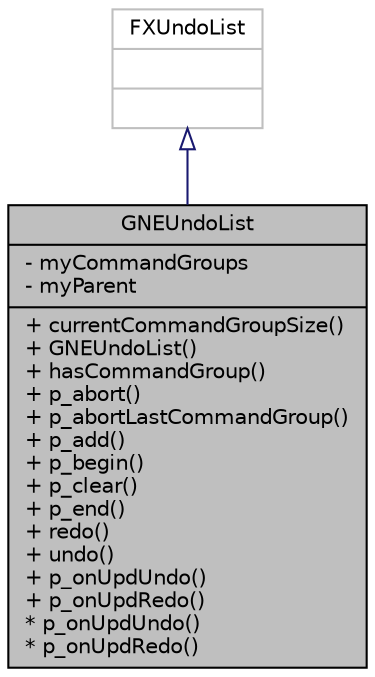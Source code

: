 digraph "GNEUndoList"
{
  edge [fontname="Helvetica",fontsize="10",labelfontname="Helvetica",labelfontsize="10"];
  node [fontname="Helvetica",fontsize="10",shape=record];
  Node0 [label="{GNEUndoList\n|- myCommandGroups\l- myParent\l|+ currentCommandGroupSize()\l+ GNEUndoList()\l+ hasCommandGroup()\l+ p_abort()\l+ p_abortLastCommandGroup()\l+ p_add()\l+ p_begin()\l+ p_clear()\l+ p_end()\l+ redo()\l+ undo()\l+ p_onUpdUndo()\l+ p_onUpdRedo()\l* p_onUpdUndo()\l* p_onUpdRedo()\l}",height=0.2,width=0.4,color="black", fillcolor="grey75", style="filled", fontcolor="black"];
  Node1 -> Node0 [dir="back",color="midnightblue",fontsize="10",style="solid",arrowtail="onormal",fontname="Helvetica"];
  Node1 [label="{FXUndoList\n||}",height=0.2,width=0.4,color="grey75", fillcolor="white", style="filled"];
}
